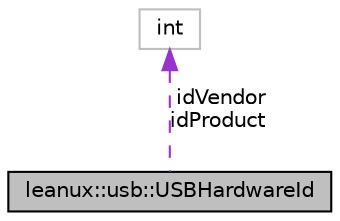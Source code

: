 digraph "leanux::usb::USBHardwareId"
{
 // LATEX_PDF_SIZE
  bgcolor="transparent";
  edge [fontname="Helvetica",fontsize="10",labelfontname="Helvetica",labelfontsize="10"];
  node [fontname="Helvetica",fontsize="10",shape=record];
  Node1 [label="leanux::usb::USBHardwareId",height=0.2,width=0.4,color="black", fillcolor="grey75", style="filled", fontcolor="black",tooltip="Indentifies hardware (documented in usb.ids)."];
  Node2 -> Node1 [dir="back",color="darkorchid3",fontsize="10",style="dashed",label=" idVendor\nidProduct" ,fontname="Helvetica"];
  Node2 [label="int",height=0.2,width=0.4,color="grey75",tooltip=" "];
}
